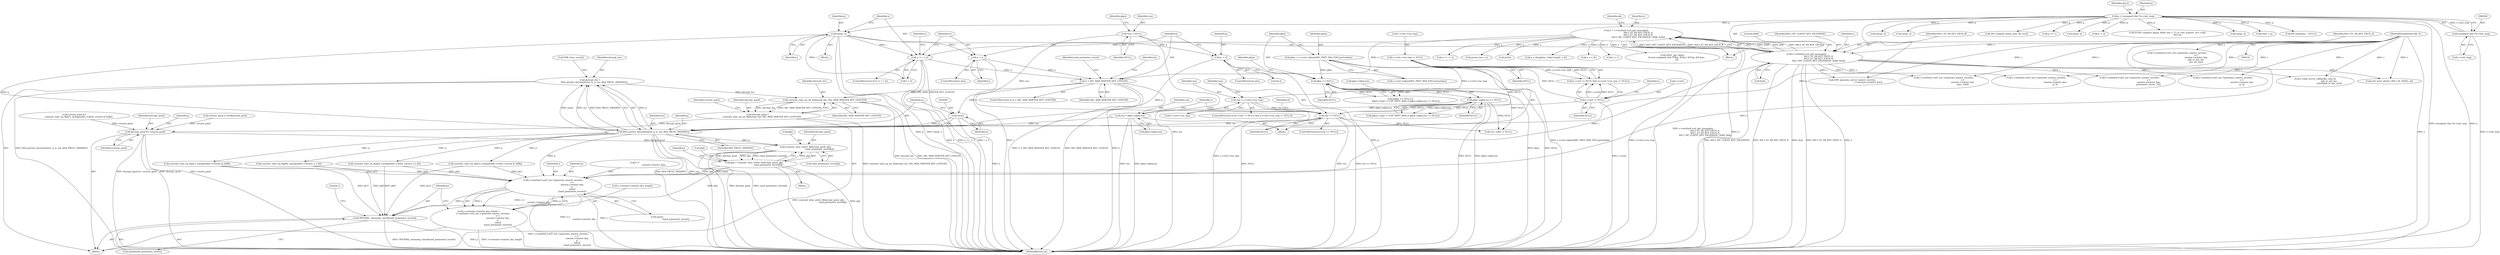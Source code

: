 digraph "0_openssl_3c66a669dfc7b3792f7af0758ea26fe8502ce70c@API" {
"1000383" [label="(Call,decrypt_len =\n            RSA_private_decrypt((int)n, p, p, rsa, RSA_PKCS1_PADDING))"];
"1000385" [label="(Call,RSA_private_decrypt((int)n, p, p, rsa, RSA_PKCS1_PADDING))"];
"1000386" [label="(Call,(int)n)"];
"1000364" [label="(Call,n < SSL_MAX_MASTER_KEY_LENGTH)"];
"1000360" [label="(Call,n = i)"];
"1000330" [label="(Call,n2s(p, i))"];
"1000201" [label="(Call,p = (unsigned char *)s->init_msg)"];
"1000203" [label="(Call,(unsigned char *)s->init_msg)"];
"1000184" [label="(Call,n = s->method->ssl_get_message(s,\n                                   SSL3_ST_SR_KEY_EXCH_A,\n                                   SSL3_ST_SR_KEY_EXCH_B,\n                                   SSL3_MT_CLIENT_KEY_EXCHANGE, 2048, &ok))"];
"1000186" [label="(Call,s->method->ssl_get_message(s,\n                                   SSL3_ST_SR_KEY_EXCH_A,\n                                   SSL3_ST_SR_KEY_EXCH_B,\n                                   SSL3_MT_CLIENT_KEY_EXCHANGE, 2048, &ok))"];
"1000142" [label="(MethodParameterIn,SSL *s)"];
"1000334" [label="(Call,n != i + 2)"];
"1000356" [label="(Call,p -= 2)"];
"1000310" [label="(Call,rsa = pkey->pkey.rsa)"];
"1000295" [label="(Call,pkey->pkey.rsa == NULL)"];
"1000286" [label="(Call,pkey == NULL)"];
"1000273" [label="(Call,pkey = s->cert->pkeys[SSL_PKEY_RSA_ENC].privatekey)"];
"1000260" [label="(Call,rsa == NULL)"];
"1000252" [label="(Call,rsa = s->cert->rsa_tmp)"];
"1000245" [label="(Call,s->cert->rsa_tmp != NULL)"];
"1000240" [label="(Call,s->cert != NULL)"];
"1000151" [label="(Call,*rsa = NULL)"];
"1000396" [label="(Call,constant_time_eq_int_8(decrypt_len, SSL_MAX_MASTER_KEY_LENGTH))"];
"1000394" [label="(Call,decrypt_good =\n            constant_time_eq_int_8(decrypt_len, SSL_MAX_MASTER_KEY_LENGTH))"];
"1000462" [label="(Call,decrypt_good &= version_good)"];
"1000480" [label="(Call,constant_time_select_8(decrypt_good, p[j],\n                                          rand_premaster_secret[j]))"];
"1000476" [label="(Call,p[j] = constant_time_select_8(decrypt_good, p[j],\n                                          rand_premaster_secret[j]))"];
"1000494" [label="(Call,s->method->ssl3_enc->generate_master_secret(s,\n                                                        s->\n                                                        session->master_key,\n                                                        p,\n                                                        sizeof\n                                                        (rand_premaster_secret)))"];
"1000488" [label="(Call,s->session->master_key_length =\n            s->method->ssl3_enc->generate_master_secret(s,\n                                                        s->\n                                                        session->master_key,\n                                                        p,\n                                                        sizeof\n                                                        (rand_premaster_secret)))"];
"1000504" [label="(Call,OPENSSL_cleanse(p, sizeof(rand_premaster_secret)))"];
"1000143" [label="(Block,)"];
"1000506" [label="(Call,sizeof(rand_premaster_secret))"];
"1000295" [label="(Call,pkey->pkey.rsa == NULL)"];
"1001566" [label="(Call,n2s(p, i))"];
"1000362" [label="(Identifier,i)"];
"1000191" [label="(Literal,2048)"];
"1000254" [label="(Call,s->cert->rsa_tmp)"];
"1000246" [label="(Call,s->cert->rsa_tmp)"];
"1000253" [label="(Identifier,rsa)"];
"1000190" [label="(Identifier,SSL3_MT_CLIENT_KEY_EXCHANGE)"];
"1000274" [label="(Identifier,pkey)"];
"1000312" [label="(Call,pkey->pkey.rsa)"];
"1000532" [label="(Call,n2s(p, i))"];
"1002137" [label="(Call,ssl3_send_alert(s, SSL3_AL_FATAL, al))"];
"1000203" [label="(Call,(unsigned char *)s->init_msg)"];
"1000273" [label="(Call,pkey = s->cert->pkeys[SSL_PKEY_RSA_ENC].privatekey)"];
"1000414" [label="(Call,constant_time_eq_8(p[1], (unsigned)(s->client_version & 0xff)))"];
"1000209" [label="(Identifier,alg_k)"];
"1000361" [label="(Identifier,n)"];
"1001570" [label="(Call,n != i + 2)"];
"1000392" [label="(Identifier,RSA_PKCS1_PADDING)"];
"1000357" [label="(Identifier,p)"];
"1000196" [label="(Identifier,ok)"];
"1000481" [label="(Identifier,decrypt_good)"];
"1000187" [label="(Identifier,s)"];
"1000336" [label="(Call,i + 2)"];
"1000288" [label="(Identifier,NULL)"];
"1000495" [label="(Identifier,s)"];
"1000482" [label="(Call,p[j])"];
"1000393" [label="(Call,ERR_clear_error())"];
"1000462" [label="(Call,decrypt_good &= version_good)"];
"1000261" [label="(Identifier,rsa)"];
"1000151" [label="(Call,*rsa = NULL)"];
"1000296" [label="(Call,pkey->pkey.rsa)"];
"1000331" [label="(Identifier,p)"];
"1000333" [label="(ControlStructure,if (n != i + 2))"];
"1000412" [label="(Call,version_good &=\n            constant_time_eq_8(p[1], (unsigned)(s->client_version & 0xff)))"];
"1000275" [label="(Call,s->cert->pkeys[SSL_PKEY_RSA_ENC].privatekey)"];
"1000334" [label="(Call,n != i + 2)"];
"1000364" [label="(Call,n < SSL_MAX_MASTER_KEY_LENGTH)"];
"1000360" [label="(Call,n = i)"];
"1000740" [label="(Call,DH_compute_key(p, pub, dh_srvr))"];
"1000488" [label="(Call,s->session->master_key_length =\n            s->method->ssl3_enc->generate_master_secret(s,\n                                                        s->\n                                                        session->master_key,\n                                                        p,\n                                                        sizeof\n                                                        (rand_premaster_secret)))"];
"1002135" [label="(Literal,1)"];
"1000391" [label="(Identifier,rsa)"];
"1001423" [label="(Call,p += 1)"];
"1000494" [label="(Call,s->method->ssl3_enc->generate_master_secret(s,\n                                                        s->\n                                                        session->master_key,\n                                                        p,\n                                                        sizeof\n                                                        (rand_premaster_secret)))"];
"1001810" [label="(Call,param_len > n)"];
"1000463" [label="(Identifier,decrypt_good)"];
"1000398" [label="(Identifier,SSL_MAX_MASTER_KEY_LENGTH)"];
"1000390" [label="(Identifier,p)"];
"1001801" [label="(Call,n2s(p, i))"];
"1000385" [label="(Call,RSA_private_decrypt((int)n, p, p, rsa, RSA_PKCS1_PADDING))"];
"1000575" [label="(Call,p -= 2)"];
"1001194" [label="(Call,s->method->ssl3_enc->generate_master_secret(s,\n                                                        s->\n                                                        session->master_key,\n                                                        pms, outl))"];
"1000156" [label="(Identifier,pkey)"];
"1000198" [label="(Call,(int)n)"];
"1000239" [label="(Call,(s->cert != NULL) && (s->cert->rsa_tmp != NULL))"];
"1000265" [label="(Identifier,al)"];
"1000332" [label="(Identifier,i)"];
"1001475" [label="(Call,ECDH_compute_key(p, (field_size + 7) / 8, clnt_ecpoint, srvr_ecdh,\n                             NULL))"];
"1000856" [label="(Call,n < (long)(enc_ticket.length + 6))"];
"1000501" [label="(Identifier,p)"];
"1000502" [label="(Call,sizeof\n                                                        (rand_premaster_secret))"];
"1001525" [label="(Call,s->method->ssl3_enc->generate_master_secret(s,\n                                                        s->\n                                                        session->master_key,\n                                                        p, i))"];
"1000386" [label="(Call,(int)n)"];
"1000389" [label="(Identifier,p)"];
"1000847" [label="(Call,n2s(p, i))"];
"1000186" [label="(Call,s->method->ssl_get_message(s,\n                                   SSL3_ST_SR_KEY_EXCH_A,\n                                   SSL3_ST_SR_KEY_EXCH_B,\n                                   SSL3_MT_CLIENT_KEY_EXCHANGE, 2048, &ok))"];
"1000365" [label="(Identifier,n)"];
"1000142" [label="(MethodParameterIn,SSL *s)"];
"1000475" [label="(Block,)"];
"1000384" [label="(Identifier,decrypt_len)"];
"1000788" [label="(Call,s->method->ssl3_enc->generate_master_secret(s,\n                                                        s->\n                                                        session->master_key,\n                                                        p, i))"];
"1000251" [label="(Identifier,NULL)"];
"1000401" [label="(Call,constant_time_eq_8(p[0], (unsigned)(s->client_version >> 8)))"];
"1000480" [label="(Call,constant_time_select_8(decrypt_good, p[j],\n                                          rand_premaster_secret[j]))"];
"1000244" [label="(Identifier,NULL)"];
"1000285" [label="(Call,(pkey == NULL) ||\n                (pkey->type != EVP_PKEY_RSA) || (pkey->pkey.rsa == NULL))"];
"1000476" [label="(Call,p[j] = constant_time_select_8(decrypt_good, p[j],\n                                          rand_premaster_secret[j]))"];
"1000260" [label="(Call,rsa == NULL)"];
"1000248" [label="(Identifier,s)"];
"1000378" [label="(Identifier,rand_premaster_secret)"];
"1000474" [label="(Identifier,j)"];
"1000245" [label="(Call,s->cert->rsa_tmp != NULL)"];
"1000292" [label="(Identifier,pkey)"];
"1000287" [label="(Identifier,pkey)"];
"1000185" [label="(Identifier,n)"];
"1000335" [label="(Identifier,n)"];
"1000223" [label="(Block,)"];
"1000189" [label="(Identifier,SSL3_ST_SR_KEY_EXCH_B)"];
"1000344" [label="(Identifier,s)"];
"1001346" [label="(Call,n == 0L)"];
"1000301" [label="(Identifier,NULL)"];
"1000192" [label="(Call,&ok)"];
"1000400" [label="(Identifier,version_good)"];
"1000272" [label="(Block,)"];
"1000238" [label="(ControlStructure,if ((s->cert != NULL) && (s->cert->rsa_tmp != NULL)))"];
"1000467" [label="(Identifier,j)"];
"1000330" [label="(Call,n2s(p, i))"];
"1001914" [label="(Call,SRP_generate_server_master_secret(s,\n                                               s->session->master_key))"];
"1000240" [label="(Call,s->cert != NULL)"];
"1000394" [label="(Call,decrypt_good =\n            constant_time_eq_int_8(decrypt_len, SSL_MAX_MASTER_KEY_LENGTH))"];
"1000202" [label="(Identifier,p)"];
"1002082" [label="(Call,s->method->ssl3_enc->generate_master_secret(s,\n                                                        s->\n                                                        session->master_key,\n                                                        premaster_secret, 32))"];
"1000201" [label="(Call,p = (unsigned char *)s->init_msg)"];
"1000356" [label="(Call,p -= 2)"];
"1000395" [label="(Identifier,decrypt_good)"];
"1000383" [label="(Call,decrypt_len =\n            RSA_private_decrypt((int)n, p, p, rsa, RSA_PKCS1_PADDING))"];
"1000528" [label="(Call,n > 1)"];
"1000321" [label="(Identifier,s)"];
"1000289" [label="(Call,(pkey->type != EVP_PKEY_RSA) || (pkey->pkey.rsa == NULL))"];
"1000205" [label="(Call,s->init_msg)"];
"1000184" [label="(Call,n = s->method->ssl_get_message(s,\n                                   SSL3_ST_SR_KEY_EXCH_A,\n                                   SSL3_ST_SR_KEY_EXCH_B,\n                                   SSL3_MT_CLIENT_KEY_EXCHANGE, 2048, &ok))"];
"1002147" [label="(Call,srvr_ecdh != NULL)"];
"1000153" [label="(Identifier,NULL)"];
"1000241" [label="(Call,s->cert)"];
"1000489" [label="(Call,s->session->master_key_length)"];
"1002030" [label="(Call,ASN1_get_object\n            ((const unsigned char **)&p, &Tlen, &Ttag, &Tclass,\n             n))"];
"1000355" [label="(ControlStructure,else)"];
"1000504" [label="(Call,OPENSSL_cleanse(p, sizeof(rand_premaster_secret)))"];
"1000311" [label="(Identifier,rsa)"];
"1000363" [label="(ControlStructure,if (n < SSL_MAX_MASTER_KEY_LENGTH))"];
"1000477" [label="(Call,p[j])"];
"1000448" [label="(Call,constant_time_eq_8(p[1], (unsigned)(s->version & 0xff)))"];
"1000485" [label="(Call,rand_premaster_secret[j])"];
"1001772" [label="(Call,s->method->ssl3_enc->generate_master_secret(s,\n                                                        s->\n                                                        session->master_key,\n                                                        psk_or_pre_ms,\n                                                        pre_ms_len))"];
"1000369" [label="(Identifier,al)"];
"1002162" [label="(MethodReturn,int)"];
"1000310" [label="(Call,rsa = pkey->pkey.rsa)"];
"1000496" [label="(Call,s->\n                                                        session->master_key)"];
"1000464" [label="(Identifier,version_good)"];
"1000262" [label="(Identifier,NULL)"];
"1000397" [label="(Identifier,decrypt_len)"];
"1000435" [label="(Call,constant_time_eq_8(p[0], (unsigned)(s->version >> 8)))"];
"1000152" [label="(Identifier,rsa)"];
"1000388" [label="(Identifier,n)"];
"1000396" [label="(Call,constant_time_eq_int_8(decrypt_len, SSL_MAX_MASTER_KEY_LENGTH))"];
"1000286" [label="(Call,pkey == NULL)"];
"1002055" [label="(Call,start = p)"];
"1000505" [label="(Identifier,p)"];
"1000259" [label="(ControlStructure,if (rsa == NULL))"];
"1000725" [label="(Call,BN_bin2bn(p, i, NULL))"];
"1001616" [label="(Call,s->psk_server_callback(s, tmp_id,\n                                         psk_or_pre_ms,\n                                         sizeof(psk_or_pre_ms)))"];
"1000329" [label="(Block,)"];
"1000188" [label="(Identifier,SSL3_ST_SR_KEY_EXCH_A)"];
"1000358" [label="(Literal,2)"];
"1000252" [label="(Call,rsa = s->cert->rsa_tmp)"];
"1000359" [label="(ControlStructure,else)"];
"1000459" [label="(Call,version_good |= workaround_good)"];
"1000366" [label="(Identifier,SSL_MAX_MASTER_KEY_LENGTH)"];
"1000383" -> "1000223"  [label="AST: "];
"1000383" -> "1000385"  [label="CFG: "];
"1000384" -> "1000383"  [label="AST: "];
"1000385" -> "1000383"  [label="AST: "];
"1000393" -> "1000383"  [label="CFG: "];
"1000383" -> "1002162"  [label="DDG: RSA_private_decrypt((int)n, p, p, rsa, RSA_PKCS1_PADDING)"];
"1000385" -> "1000383"  [label="DDG: p"];
"1000385" -> "1000383"  [label="DDG: (int)n"];
"1000385" -> "1000383"  [label="DDG: rsa"];
"1000385" -> "1000383"  [label="DDG: RSA_PKCS1_PADDING"];
"1000383" -> "1000396"  [label="DDG: decrypt_len"];
"1000385" -> "1000392"  [label="CFG: "];
"1000386" -> "1000385"  [label="AST: "];
"1000389" -> "1000385"  [label="AST: "];
"1000390" -> "1000385"  [label="AST: "];
"1000391" -> "1000385"  [label="AST: "];
"1000392" -> "1000385"  [label="AST: "];
"1000385" -> "1002162"  [label="DDG: RSA_PKCS1_PADDING"];
"1000385" -> "1002162"  [label="DDG: rsa"];
"1000385" -> "1002162"  [label="DDG: (int)n"];
"1000386" -> "1000385"  [label="DDG: n"];
"1000330" -> "1000385"  [label="DDG: p"];
"1000356" -> "1000385"  [label="DDG: p"];
"1000201" -> "1000385"  [label="DDG: p"];
"1000310" -> "1000385"  [label="DDG: rsa"];
"1000260" -> "1000385"  [label="DDG: rsa"];
"1000385" -> "1000401"  [label="DDG: p"];
"1000385" -> "1000414"  [label="DDG: p"];
"1000385" -> "1000435"  [label="DDG: p"];
"1000385" -> "1000448"  [label="DDG: p"];
"1000385" -> "1000480"  [label="DDG: p"];
"1000385" -> "1000494"  [label="DDG: p"];
"1000386" -> "1000388"  [label="CFG: "];
"1000387" -> "1000386"  [label="AST: "];
"1000388" -> "1000386"  [label="AST: "];
"1000389" -> "1000386"  [label="CFG: "];
"1000386" -> "1002162"  [label="DDG: n"];
"1000364" -> "1000386"  [label="DDG: n"];
"1000364" -> "1000363"  [label="AST: "];
"1000364" -> "1000366"  [label="CFG: "];
"1000365" -> "1000364"  [label="AST: "];
"1000366" -> "1000364"  [label="AST: "];
"1000369" -> "1000364"  [label="CFG: "];
"1000378" -> "1000364"  [label="CFG: "];
"1000364" -> "1002162"  [label="DDG: n"];
"1000364" -> "1002162"  [label="DDG: n < SSL_MAX_MASTER_KEY_LENGTH"];
"1000364" -> "1002162"  [label="DDG: SSL_MAX_MASTER_KEY_LENGTH"];
"1000360" -> "1000364"  [label="DDG: n"];
"1000184" -> "1000364"  [label="DDG: n"];
"1000334" -> "1000364"  [label="DDG: n"];
"1000364" -> "1000396"  [label="DDG: SSL_MAX_MASTER_KEY_LENGTH"];
"1000360" -> "1000359"  [label="AST: "];
"1000360" -> "1000362"  [label="CFG: "];
"1000361" -> "1000360"  [label="AST: "];
"1000362" -> "1000360"  [label="AST: "];
"1000365" -> "1000360"  [label="CFG: "];
"1000360" -> "1002162"  [label="DDG: i"];
"1000330" -> "1000360"  [label="DDG: i"];
"1000330" -> "1000329"  [label="AST: "];
"1000330" -> "1000332"  [label="CFG: "];
"1000331" -> "1000330"  [label="AST: "];
"1000332" -> "1000330"  [label="AST: "];
"1000335" -> "1000330"  [label="CFG: "];
"1000330" -> "1002162"  [label="DDG: p"];
"1000330" -> "1002162"  [label="DDG: n2s(p, i)"];
"1000201" -> "1000330"  [label="DDG: p"];
"1000330" -> "1000334"  [label="DDG: i"];
"1000330" -> "1000336"  [label="DDG: i"];
"1000330" -> "1000356"  [label="DDG: p"];
"1000201" -> "1000143"  [label="AST: "];
"1000201" -> "1000203"  [label="CFG: "];
"1000202" -> "1000201"  [label="AST: "];
"1000203" -> "1000201"  [label="AST: "];
"1000209" -> "1000201"  [label="CFG: "];
"1000201" -> "1002162"  [label="DDG: (unsigned char *)s->init_msg"];
"1000201" -> "1002162"  [label="DDG: p"];
"1000203" -> "1000201"  [label="DDG: s->init_msg"];
"1000201" -> "1000532"  [label="DDG: p"];
"1000201" -> "1000575"  [label="DDG: p"];
"1000201" -> "1000725"  [label="DDG: p"];
"1000201" -> "1000740"  [label="DDG: p"];
"1000201" -> "1000847"  [label="DDG: p"];
"1000201" -> "1001423"  [label="DDG: p"];
"1000201" -> "1001475"  [label="DDG: p"];
"1000201" -> "1001566"  [label="DDG: p"];
"1000201" -> "1001801"  [label="DDG: p"];
"1000201" -> "1002055"  [label="DDG: p"];
"1000203" -> "1000205"  [label="CFG: "];
"1000204" -> "1000203"  [label="AST: "];
"1000205" -> "1000203"  [label="AST: "];
"1000203" -> "1002162"  [label="DDG: s->init_msg"];
"1000184" -> "1000143"  [label="AST: "];
"1000184" -> "1000186"  [label="CFG: "];
"1000185" -> "1000184"  [label="AST: "];
"1000186" -> "1000184"  [label="AST: "];
"1000196" -> "1000184"  [label="CFG: "];
"1000184" -> "1002162"  [label="DDG: s->method->ssl_get_message(s,\n                                   SSL3_ST_SR_KEY_EXCH_A,\n                                   SSL3_ST_SR_KEY_EXCH_B,\n                                   SSL3_MT_CLIENT_KEY_EXCHANGE, 2048, &ok)"];
"1000184" -> "1002162"  [label="DDG: n"];
"1000186" -> "1000184"  [label="DDG: s"];
"1000186" -> "1000184"  [label="DDG: 2048"];
"1000186" -> "1000184"  [label="DDG: &ok"];
"1000186" -> "1000184"  [label="DDG: SSL3_ST_SR_KEY_EXCH_A"];
"1000186" -> "1000184"  [label="DDG: SSL3_MT_CLIENT_KEY_EXCHANGE"];
"1000186" -> "1000184"  [label="DDG: SSL3_ST_SR_KEY_EXCH_B"];
"1000184" -> "1000198"  [label="DDG: n"];
"1000184" -> "1000334"  [label="DDG: n"];
"1000184" -> "1000528"  [label="DDG: n"];
"1000184" -> "1000856"  [label="DDG: n"];
"1000184" -> "1001346"  [label="DDG: n"];
"1000184" -> "1001570"  [label="DDG: n"];
"1000184" -> "1001810"  [label="DDG: n"];
"1000184" -> "1002030"  [label="DDG: n"];
"1000186" -> "1000192"  [label="CFG: "];
"1000187" -> "1000186"  [label="AST: "];
"1000188" -> "1000186"  [label="AST: "];
"1000189" -> "1000186"  [label="AST: "];
"1000190" -> "1000186"  [label="AST: "];
"1000191" -> "1000186"  [label="AST: "];
"1000192" -> "1000186"  [label="AST: "];
"1000186" -> "1002162"  [label="DDG: SSL3_ST_SR_KEY_EXCH_A"];
"1000186" -> "1002162"  [label="DDG: s"];
"1000186" -> "1002162"  [label="DDG: SSL3_MT_CLIENT_KEY_EXCHANGE"];
"1000186" -> "1002162"  [label="DDG: SSL3_ST_SR_KEY_EXCH_B"];
"1000186" -> "1002162"  [label="DDG: &ok"];
"1000142" -> "1000186"  [label="DDG: s"];
"1000186" -> "1000494"  [label="DDG: s"];
"1000186" -> "1000788"  [label="DDG: s"];
"1000186" -> "1001194"  [label="DDG: s"];
"1000186" -> "1001525"  [label="DDG: s"];
"1000186" -> "1001616"  [label="DDG: s"];
"1000186" -> "1001914"  [label="DDG: s"];
"1000186" -> "1002082"  [label="DDG: s"];
"1000186" -> "1002137"  [label="DDG: s"];
"1000142" -> "1000141"  [label="AST: "];
"1000142" -> "1002162"  [label="DDG: s"];
"1000142" -> "1000494"  [label="DDG: s"];
"1000142" -> "1000788"  [label="DDG: s"];
"1000142" -> "1001194"  [label="DDG: s"];
"1000142" -> "1001525"  [label="DDG: s"];
"1000142" -> "1001616"  [label="DDG: s"];
"1000142" -> "1001772"  [label="DDG: s"];
"1000142" -> "1001914"  [label="DDG: s"];
"1000142" -> "1002082"  [label="DDG: s"];
"1000142" -> "1002137"  [label="DDG: s"];
"1000334" -> "1000333"  [label="AST: "];
"1000334" -> "1000336"  [label="CFG: "];
"1000335" -> "1000334"  [label="AST: "];
"1000336" -> "1000334"  [label="AST: "];
"1000344" -> "1000334"  [label="CFG: "];
"1000361" -> "1000334"  [label="CFG: "];
"1000334" -> "1002162"  [label="DDG: n != i + 2"];
"1000334" -> "1002162"  [label="DDG: i + 2"];
"1000334" -> "1002162"  [label="DDG: n"];
"1000356" -> "1000355"  [label="AST: "];
"1000356" -> "1000358"  [label="CFG: "];
"1000357" -> "1000356"  [label="AST: "];
"1000358" -> "1000356"  [label="AST: "];
"1000365" -> "1000356"  [label="CFG: "];
"1000356" -> "1002162"  [label="DDG: p"];
"1000310" -> "1000272"  [label="AST: "];
"1000310" -> "1000312"  [label="CFG: "];
"1000311" -> "1000310"  [label="AST: "];
"1000312" -> "1000310"  [label="AST: "];
"1000321" -> "1000310"  [label="CFG: "];
"1000310" -> "1002162"  [label="DDG: pkey->pkey.rsa"];
"1000310" -> "1002162"  [label="DDG: rsa"];
"1000295" -> "1000310"  [label="DDG: pkey->pkey.rsa"];
"1000295" -> "1000289"  [label="AST: "];
"1000295" -> "1000301"  [label="CFG: "];
"1000296" -> "1000295"  [label="AST: "];
"1000301" -> "1000295"  [label="AST: "];
"1000289" -> "1000295"  [label="CFG: "];
"1000295" -> "1002162"  [label="DDG: pkey->pkey.rsa"];
"1000295" -> "1002162"  [label="DDG: NULL"];
"1000295" -> "1000289"  [label="DDG: pkey->pkey.rsa"];
"1000295" -> "1000289"  [label="DDG: NULL"];
"1000286" -> "1000295"  [label="DDG: NULL"];
"1000295" -> "1002147"  [label="DDG: NULL"];
"1000286" -> "1000285"  [label="AST: "];
"1000286" -> "1000288"  [label="CFG: "];
"1000287" -> "1000286"  [label="AST: "];
"1000288" -> "1000286"  [label="AST: "];
"1000292" -> "1000286"  [label="CFG: "];
"1000285" -> "1000286"  [label="CFG: "];
"1000286" -> "1002162"  [label="DDG: pkey"];
"1000286" -> "1002162"  [label="DDG: NULL"];
"1000286" -> "1000285"  [label="DDG: pkey"];
"1000286" -> "1000285"  [label="DDG: NULL"];
"1000273" -> "1000286"  [label="DDG: pkey"];
"1000286" -> "1002147"  [label="DDG: NULL"];
"1000273" -> "1000272"  [label="AST: "];
"1000273" -> "1000275"  [label="CFG: "];
"1000274" -> "1000273"  [label="AST: "];
"1000275" -> "1000273"  [label="AST: "];
"1000287" -> "1000273"  [label="CFG: "];
"1000273" -> "1002162"  [label="DDG: s->cert->pkeys[SSL_PKEY_RSA_ENC].privatekey"];
"1000260" -> "1000259"  [label="AST: "];
"1000260" -> "1000262"  [label="CFG: "];
"1000261" -> "1000260"  [label="AST: "];
"1000262" -> "1000260"  [label="AST: "];
"1000265" -> "1000260"  [label="CFG: "];
"1000321" -> "1000260"  [label="CFG: "];
"1000260" -> "1002162"  [label="DDG: rsa == NULL"];
"1000260" -> "1002162"  [label="DDG: NULL"];
"1000260" -> "1002162"  [label="DDG: rsa"];
"1000252" -> "1000260"  [label="DDG: rsa"];
"1000151" -> "1000260"  [label="DDG: rsa"];
"1000245" -> "1000260"  [label="DDG: NULL"];
"1000240" -> "1000260"  [label="DDG: NULL"];
"1000260" -> "1002147"  [label="DDG: NULL"];
"1000252" -> "1000238"  [label="AST: "];
"1000252" -> "1000254"  [label="CFG: "];
"1000253" -> "1000252"  [label="AST: "];
"1000254" -> "1000252"  [label="AST: "];
"1000261" -> "1000252"  [label="CFG: "];
"1000252" -> "1002162"  [label="DDG: s->cert->rsa_tmp"];
"1000245" -> "1000252"  [label="DDG: s->cert->rsa_tmp"];
"1000245" -> "1000239"  [label="AST: "];
"1000245" -> "1000251"  [label="CFG: "];
"1000246" -> "1000245"  [label="AST: "];
"1000251" -> "1000245"  [label="AST: "];
"1000239" -> "1000245"  [label="CFG: "];
"1000245" -> "1002162"  [label="DDG: s->cert->rsa_tmp"];
"1000245" -> "1000239"  [label="DDG: s->cert->rsa_tmp"];
"1000245" -> "1000239"  [label="DDG: NULL"];
"1000240" -> "1000245"  [label="DDG: NULL"];
"1000240" -> "1000239"  [label="AST: "];
"1000240" -> "1000244"  [label="CFG: "];
"1000241" -> "1000240"  [label="AST: "];
"1000244" -> "1000240"  [label="AST: "];
"1000248" -> "1000240"  [label="CFG: "];
"1000239" -> "1000240"  [label="CFG: "];
"1000240" -> "1002162"  [label="DDG: s->cert"];
"1000240" -> "1000239"  [label="DDG: s->cert"];
"1000240" -> "1000239"  [label="DDG: NULL"];
"1000151" -> "1000143"  [label="AST: "];
"1000151" -> "1000153"  [label="CFG: "];
"1000152" -> "1000151"  [label="AST: "];
"1000153" -> "1000151"  [label="AST: "];
"1000156" -> "1000151"  [label="CFG: "];
"1000151" -> "1002162"  [label="DDG: rsa"];
"1000396" -> "1000394"  [label="AST: "];
"1000396" -> "1000398"  [label="CFG: "];
"1000397" -> "1000396"  [label="AST: "];
"1000398" -> "1000396"  [label="AST: "];
"1000394" -> "1000396"  [label="CFG: "];
"1000396" -> "1002162"  [label="DDG: decrypt_len"];
"1000396" -> "1002162"  [label="DDG: SSL_MAX_MASTER_KEY_LENGTH"];
"1000396" -> "1000394"  [label="DDG: decrypt_len"];
"1000396" -> "1000394"  [label="DDG: SSL_MAX_MASTER_KEY_LENGTH"];
"1000394" -> "1000223"  [label="AST: "];
"1000395" -> "1000394"  [label="AST: "];
"1000400" -> "1000394"  [label="CFG: "];
"1000394" -> "1002162"  [label="DDG: constant_time_eq_int_8(decrypt_len, SSL_MAX_MASTER_KEY_LENGTH)"];
"1000394" -> "1000462"  [label="DDG: decrypt_good"];
"1000462" -> "1000223"  [label="AST: "];
"1000462" -> "1000464"  [label="CFG: "];
"1000463" -> "1000462"  [label="AST: "];
"1000464" -> "1000462"  [label="AST: "];
"1000467" -> "1000462"  [label="CFG: "];
"1000462" -> "1002162"  [label="DDG: decrypt_good"];
"1000462" -> "1002162"  [label="DDG: version_good"];
"1000462" -> "1002162"  [label="DDG: decrypt_good &= version_good"];
"1000459" -> "1000462"  [label="DDG: version_good"];
"1000412" -> "1000462"  [label="DDG: version_good"];
"1000462" -> "1000480"  [label="DDG: decrypt_good"];
"1000480" -> "1000476"  [label="AST: "];
"1000480" -> "1000485"  [label="CFG: "];
"1000481" -> "1000480"  [label="AST: "];
"1000482" -> "1000480"  [label="AST: "];
"1000485" -> "1000480"  [label="AST: "];
"1000476" -> "1000480"  [label="CFG: "];
"1000480" -> "1002162"  [label="DDG: decrypt_good"];
"1000480" -> "1002162"  [label="DDG: rand_premaster_secret[j]"];
"1000480" -> "1000476"  [label="DDG: decrypt_good"];
"1000480" -> "1000476"  [label="DDG: p[j]"];
"1000480" -> "1000476"  [label="DDG: rand_premaster_secret[j]"];
"1000476" -> "1000480"  [label="DDG: p[j]"];
"1000476" -> "1000475"  [label="AST: "];
"1000477" -> "1000476"  [label="AST: "];
"1000474" -> "1000476"  [label="CFG: "];
"1000476" -> "1002162"  [label="DDG: p[j]"];
"1000476" -> "1002162"  [label="DDG: constant_time_select_8(decrypt_good, p[j],\n                                          rand_premaster_secret[j])"];
"1000476" -> "1000494"  [label="DDG: p[j]"];
"1000476" -> "1000504"  [label="DDG: p[j]"];
"1000494" -> "1000488"  [label="AST: "];
"1000494" -> "1000502"  [label="CFG: "];
"1000495" -> "1000494"  [label="AST: "];
"1000496" -> "1000494"  [label="AST: "];
"1000501" -> "1000494"  [label="AST: "];
"1000502" -> "1000494"  [label="AST: "];
"1000488" -> "1000494"  [label="CFG: "];
"1000494" -> "1002162"  [label="DDG: s->\n                                                        session->master_key"];
"1000494" -> "1002162"  [label="DDG: s"];
"1000494" -> "1000488"  [label="DDG: s"];
"1000494" -> "1000488"  [label="DDG: s->\n                                                        session->master_key"];
"1000494" -> "1000488"  [label="DDG: p"];
"1000435" -> "1000494"  [label="DDG: p[0]"];
"1000401" -> "1000494"  [label="DDG: p[0]"];
"1000414" -> "1000494"  [label="DDG: p[1]"];
"1000448" -> "1000494"  [label="DDG: p[1]"];
"1000494" -> "1000504"  [label="DDG: p"];
"1000488" -> "1000223"  [label="AST: "];
"1000489" -> "1000488"  [label="AST: "];
"1000505" -> "1000488"  [label="CFG: "];
"1000488" -> "1002162"  [label="DDG: s->session->master_key_length"];
"1000488" -> "1002162"  [label="DDG: s->method->ssl3_enc->generate_master_secret(s,\n                                                        s->\n                                                        session->master_key,\n                                                        p,\n                                                        sizeof\n                                                        (rand_premaster_secret))"];
"1000504" -> "1000223"  [label="AST: "];
"1000504" -> "1000506"  [label="CFG: "];
"1000505" -> "1000504"  [label="AST: "];
"1000506" -> "1000504"  [label="AST: "];
"1002135" -> "1000504"  [label="CFG: "];
"1000504" -> "1002162"  [label="DDG: p"];
"1000504" -> "1002162"  [label="DDG: OPENSSL_cleanse(p, sizeof(rand_premaster_secret))"];
"1000435" -> "1000504"  [label="DDG: p[0]"];
"1000401" -> "1000504"  [label="DDG: p[0]"];
"1000414" -> "1000504"  [label="DDG: p[1]"];
"1000448" -> "1000504"  [label="DDG: p[1]"];
}
